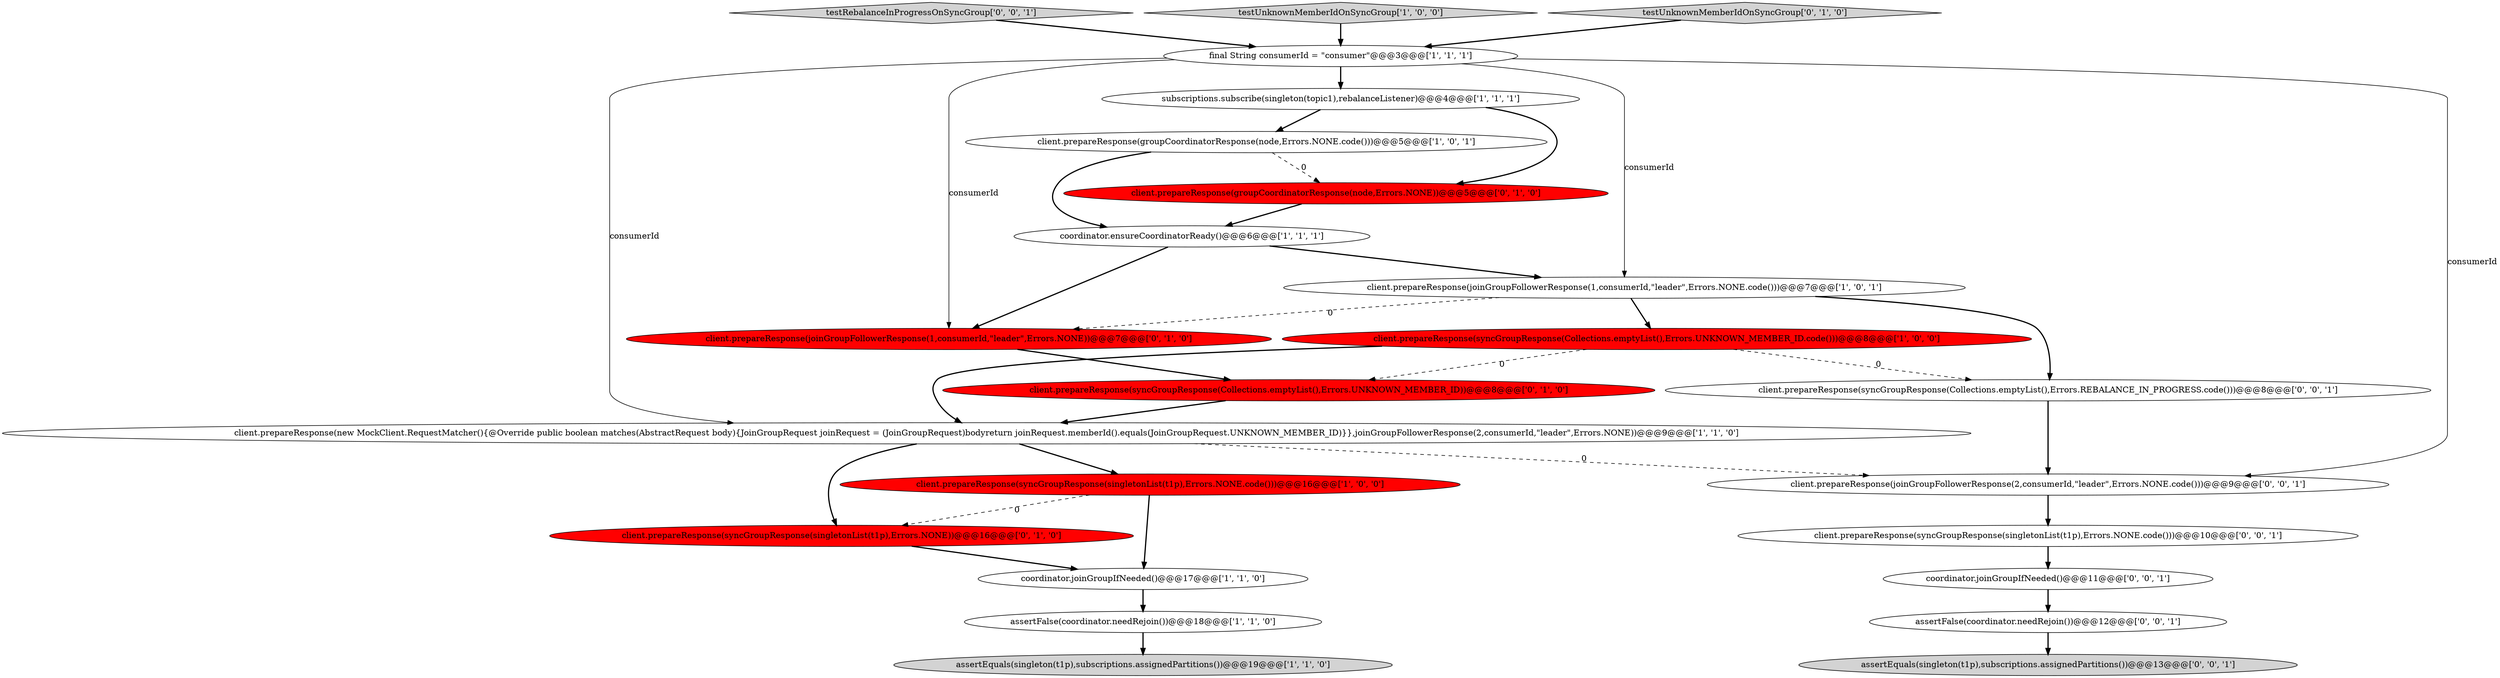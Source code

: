 digraph {
18 [style = filled, label = "testRebalanceInProgressOnSyncGroup['0', '0', '1']", fillcolor = lightgray, shape = diamond image = "AAA0AAABBB3BBB"];
9 [style = filled, label = "testUnknownMemberIdOnSyncGroup['1', '0', '0']", fillcolor = lightgray, shape = diamond image = "AAA0AAABBB1BBB"];
23 [style = filled, label = "client.prepareResponse(syncGroupResponse(singletonList(t1p),Errors.NONE.code()))@@@10@@@['0', '0', '1']", fillcolor = white, shape = ellipse image = "AAA0AAABBB3BBB"];
15 [style = filled, label = "client.prepareResponse(syncGroupResponse(singletonList(t1p),Errors.NONE))@@@16@@@['0', '1', '0']", fillcolor = red, shape = ellipse image = "AAA1AAABBB2BBB"];
6 [style = filled, label = "subscriptions.subscribe(singleton(topic1),rebalanceListener)@@@4@@@['1', '1', '1']", fillcolor = white, shape = ellipse image = "AAA0AAABBB1BBB"];
16 [style = filled, label = "client.prepareResponse(syncGroupResponse(Collections.emptyList(),Errors.UNKNOWN_MEMBER_ID))@@@8@@@['0', '1', '0']", fillcolor = red, shape = ellipse image = "AAA1AAABBB2BBB"];
10 [style = filled, label = "final String consumerId = \"consumer\"@@@3@@@['1', '1', '1']", fillcolor = white, shape = ellipse image = "AAA0AAABBB1BBB"];
19 [style = filled, label = "assertEquals(singleton(t1p),subscriptions.assignedPartitions())@@@13@@@['0', '0', '1']", fillcolor = lightgray, shape = ellipse image = "AAA0AAABBB3BBB"];
21 [style = filled, label = "client.prepareResponse(joinGroupFollowerResponse(2,consumerId,\"leader\",Errors.NONE.code()))@@@9@@@['0', '0', '1']", fillcolor = white, shape = ellipse image = "AAA0AAABBB3BBB"];
5 [style = filled, label = "client.prepareResponse(groupCoordinatorResponse(node,Errors.NONE.code()))@@@5@@@['1', '0', '1']", fillcolor = white, shape = ellipse image = "AAA0AAABBB1BBB"];
11 [style = filled, label = "client.prepareResponse(new MockClient.RequestMatcher(){@Override public boolean matches(AbstractRequest body){JoinGroupRequest joinRequest = (JoinGroupRequest)bodyreturn joinRequest.memberId().equals(JoinGroupRequest.UNKNOWN_MEMBER_ID)}},joinGroupFollowerResponse(2,consumerId,\"leader\",Errors.NONE))@@@9@@@['1', '1', '0']", fillcolor = white, shape = ellipse image = "AAA0AAABBB1BBB"];
4 [style = filled, label = "assertEquals(singleton(t1p),subscriptions.assignedPartitions())@@@19@@@['1', '1', '0']", fillcolor = lightgray, shape = ellipse image = "AAA0AAABBB1BBB"];
1 [style = filled, label = "client.prepareResponse(joinGroupFollowerResponse(1,consumerId,\"leader\",Errors.NONE.code()))@@@7@@@['1', '0', '1']", fillcolor = white, shape = ellipse image = "AAA0AAABBB1BBB"];
17 [style = filled, label = "assertFalse(coordinator.needRejoin())@@@12@@@['0', '0', '1']", fillcolor = white, shape = ellipse image = "AAA0AAABBB3BBB"];
22 [style = filled, label = "client.prepareResponse(syncGroupResponse(Collections.emptyList(),Errors.REBALANCE_IN_PROGRESS.code()))@@@8@@@['0', '0', '1']", fillcolor = white, shape = ellipse image = "AAA0AAABBB3BBB"];
7 [style = filled, label = "client.prepareResponse(syncGroupResponse(Collections.emptyList(),Errors.UNKNOWN_MEMBER_ID.code()))@@@8@@@['1', '0', '0']", fillcolor = red, shape = ellipse image = "AAA1AAABBB1BBB"];
0 [style = filled, label = "coordinator.ensureCoordinatorReady()@@@6@@@['1', '1', '1']", fillcolor = white, shape = ellipse image = "AAA0AAABBB1BBB"];
13 [style = filled, label = "client.prepareResponse(groupCoordinatorResponse(node,Errors.NONE))@@@5@@@['0', '1', '0']", fillcolor = red, shape = ellipse image = "AAA1AAABBB2BBB"];
3 [style = filled, label = "assertFalse(coordinator.needRejoin())@@@18@@@['1', '1', '0']", fillcolor = white, shape = ellipse image = "AAA0AAABBB1BBB"];
14 [style = filled, label = "client.prepareResponse(joinGroupFollowerResponse(1,consumerId,\"leader\",Errors.NONE))@@@7@@@['0', '1', '0']", fillcolor = red, shape = ellipse image = "AAA1AAABBB2BBB"];
2 [style = filled, label = "client.prepareResponse(syncGroupResponse(singletonList(t1p),Errors.NONE.code()))@@@16@@@['1', '0', '0']", fillcolor = red, shape = ellipse image = "AAA1AAABBB1BBB"];
12 [style = filled, label = "testUnknownMemberIdOnSyncGroup['0', '1', '0']", fillcolor = lightgray, shape = diamond image = "AAA0AAABBB2BBB"];
20 [style = filled, label = "coordinator.joinGroupIfNeeded()@@@11@@@['0', '0', '1']", fillcolor = white, shape = ellipse image = "AAA0AAABBB3BBB"];
8 [style = filled, label = "coordinator.joinGroupIfNeeded()@@@17@@@['1', '1', '0']", fillcolor = white, shape = ellipse image = "AAA0AAABBB1BBB"];
5->13 [style = dashed, label="0"];
14->16 [style = bold, label=""];
23->20 [style = bold, label=""];
7->11 [style = bold, label=""];
20->17 [style = bold, label=""];
16->11 [style = bold, label=""];
1->14 [style = dashed, label="0"];
7->16 [style = dashed, label="0"];
10->1 [style = solid, label="consumerId"];
10->11 [style = solid, label="consumerId"];
8->3 [style = bold, label=""];
22->21 [style = bold, label=""];
10->21 [style = solid, label="consumerId"];
9->10 [style = bold, label=""];
1->7 [style = bold, label=""];
10->6 [style = bold, label=""];
3->4 [style = bold, label=""];
11->2 [style = bold, label=""];
17->19 [style = bold, label=""];
11->15 [style = bold, label=""];
1->22 [style = bold, label=""];
2->15 [style = dashed, label="0"];
6->5 [style = bold, label=""];
0->14 [style = bold, label=""];
12->10 [style = bold, label=""];
18->10 [style = bold, label=""];
5->0 [style = bold, label=""];
0->1 [style = bold, label=""];
6->13 [style = bold, label=""];
7->22 [style = dashed, label="0"];
15->8 [style = bold, label=""];
10->14 [style = solid, label="consumerId"];
2->8 [style = bold, label=""];
13->0 [style = bold, label=""];
21->23 [style = bold, label=""];
11->21 [style = dashed, label="0"];
}
